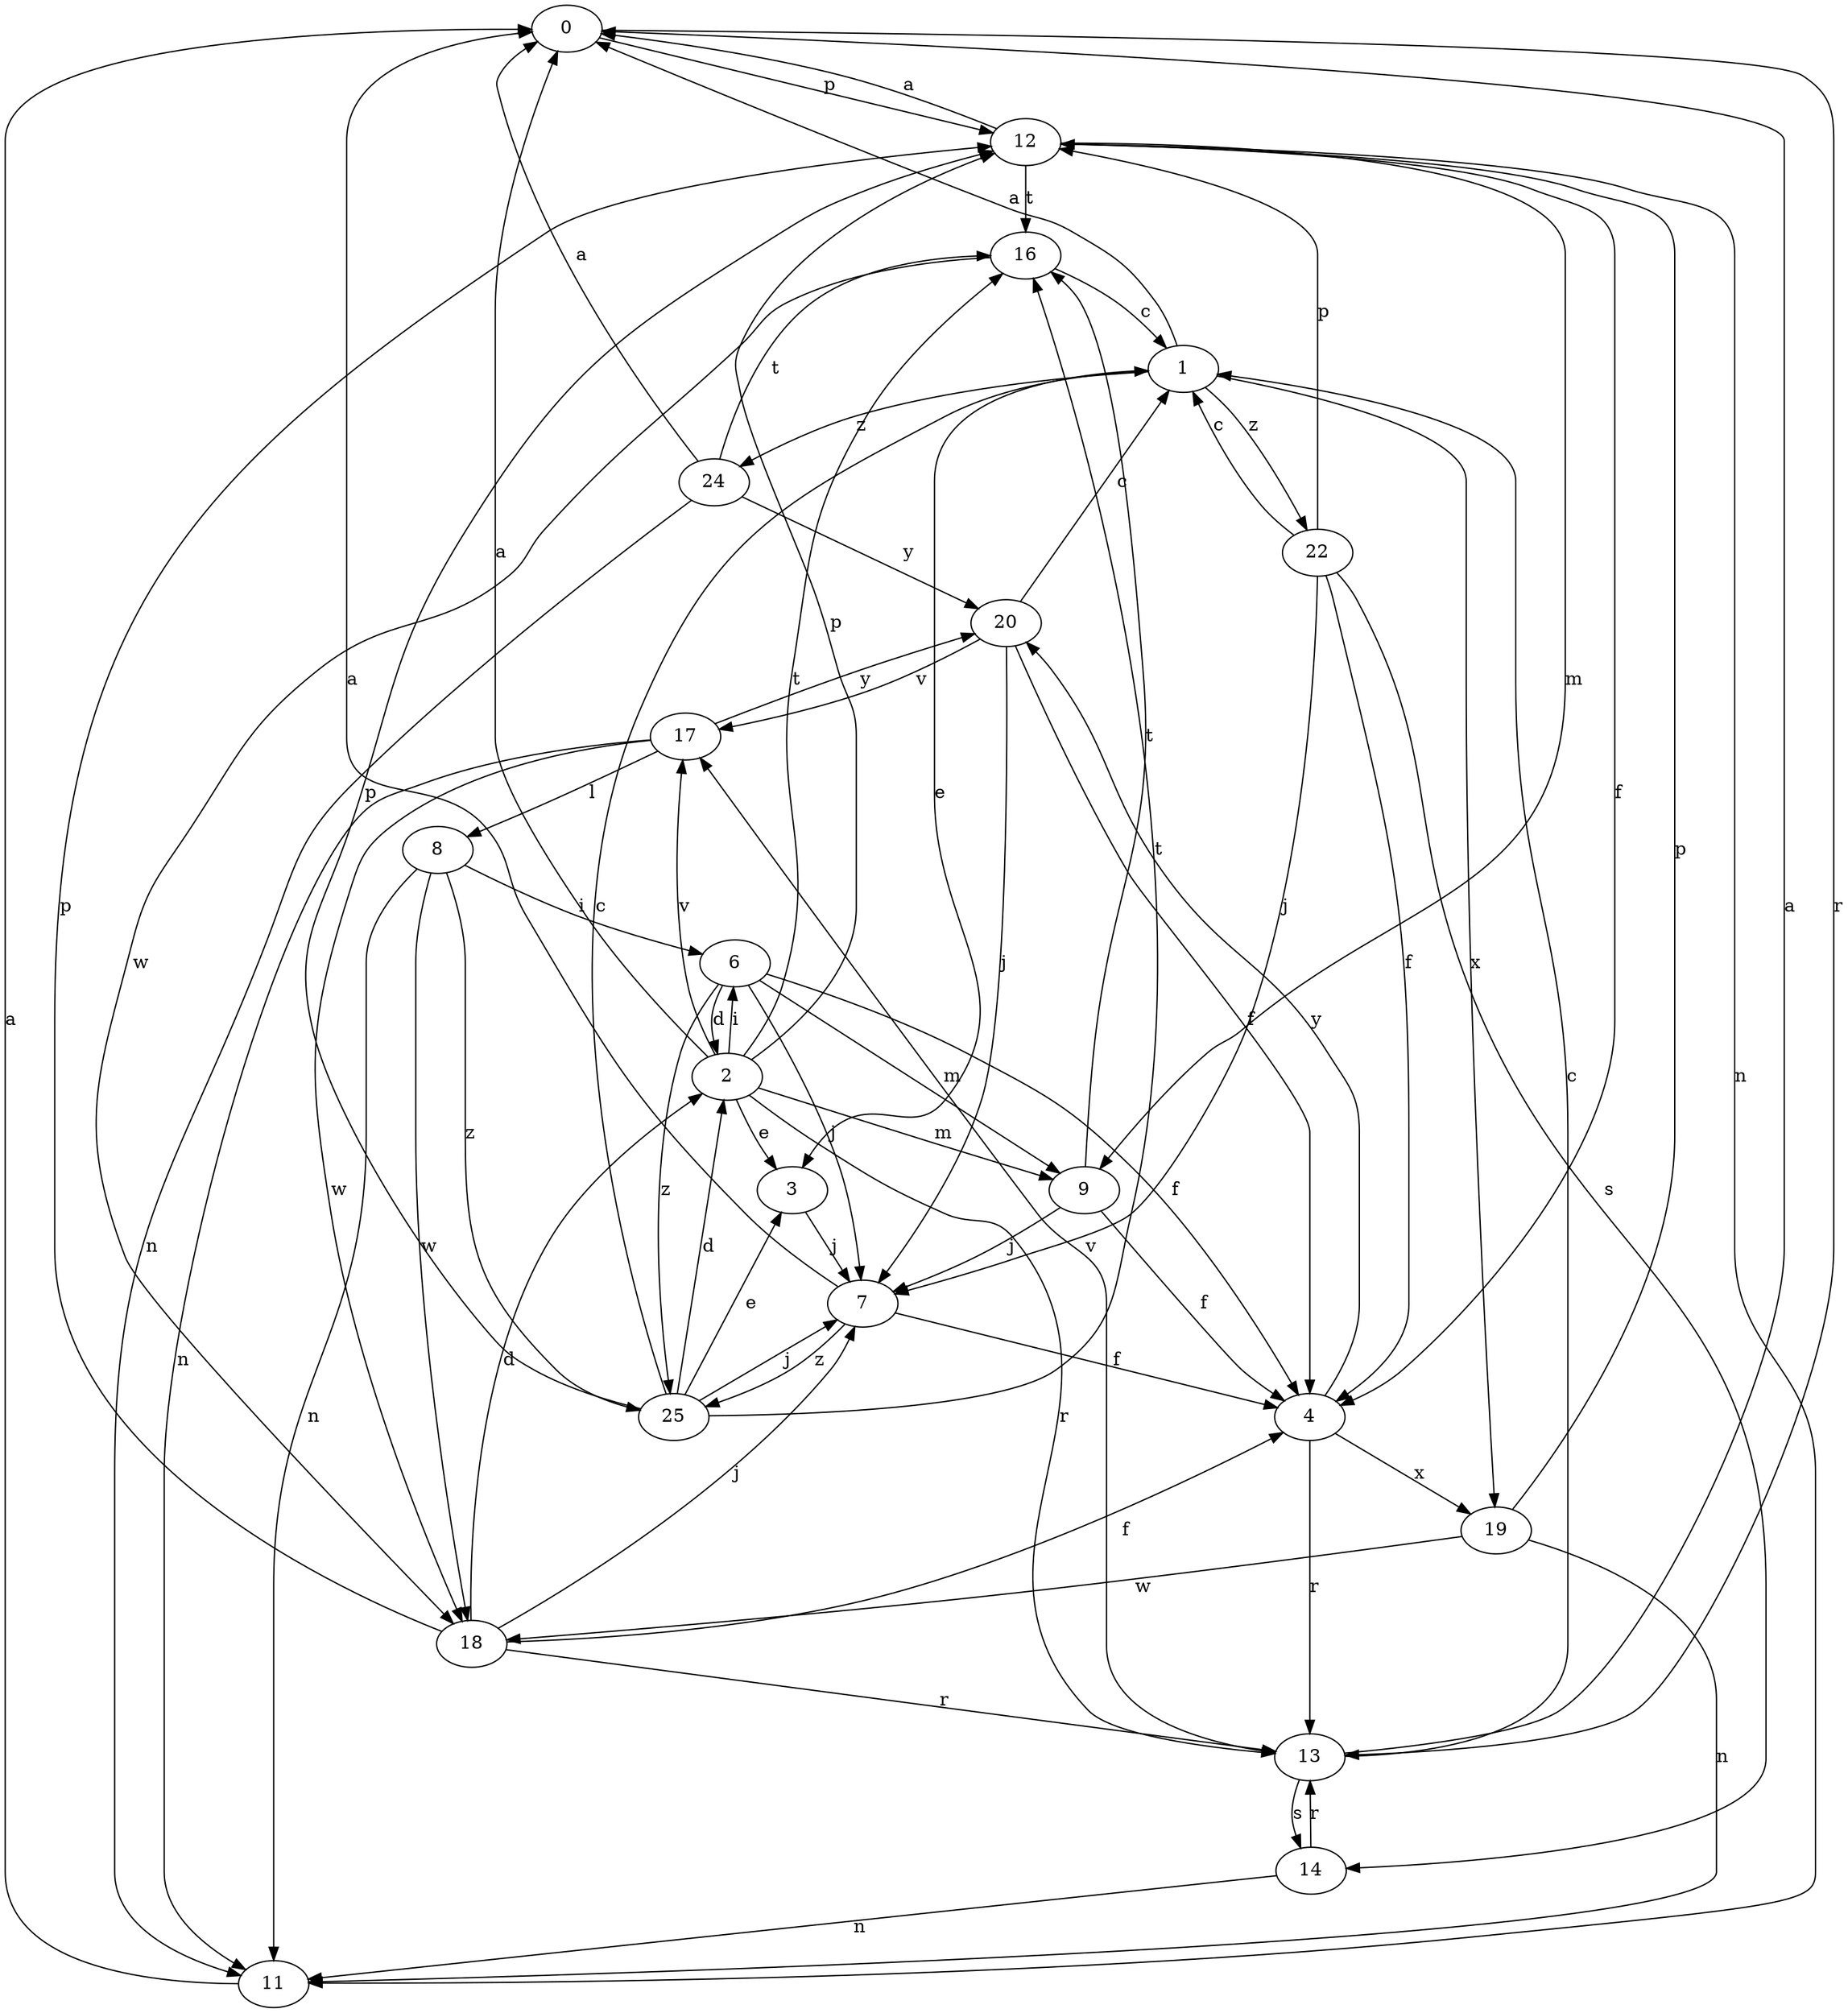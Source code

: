 strict digraph  {
0;
1;
2;
3;
4;
6;
7;
8;
9;
11;
12;
13;
14;
16;
17;
18;
19;
20;
22;
24;
25;
0 -> 12  [label=p];
0 -> 13  [label=r];
1 -> 0  [label=a];
1 -> 3  [label=e];
1 -> 19  [label=x];
1 -> 22  [label=z];
1 -> 24  [label=z];
2 -> 0  [label=a];
2 -> 3  [label=e];
2 -> 6  [label=i];
2 -> 9  [label=m];
2 -> 12  [label=p];
2 -> 13  [label=r];
2 -> 16  [label=t];
2 -> 17  [label=v];
3 -> 7  [label=j];
4 -> 13  [label=r];
4 -> 19  [label=x];
4 -> 20  [label=y];
6 -> 2  [label=d];
6 -> 4  [label=f];
6 -> 7  [label=j];
6 -> 9  [label=m];
6 -> 25  [label=z];
7 -> 0  [label=a];
7 -> 4  [label=f];
7 -> 25  [label=z];
8 -> 6  [label=i];
8 -> 11  [label=n];
8 -> 18  [label=w];
8 -> 25  [label=z];
9 -> 4  [label=f];
9 -> 7  [label=j];
9 -> 16  [label=t];
11 -> 0  [label=a];
12 -> 0  [label=a];
12 -> 4  [label=f];
12 -> 9  [label=m];
12 -> 11  [label=n];
12 -> 16  [label=t];
13 -> 0  [label=a];
13 -> 1  [label=c];
13 -> 14  [label=s];
13 -> 17  [label=v];
14 -> 11  [label=n];
14 -> 13  [label=r];
16 -> 1  [label=c];
16 -> 18  [label=w];
17 -> 8  [label=l];
17 -> 11  [label=n];
17 -> 18  [label=w];
17 -> 20  [label=y];
18 -> 2  [label=d];
18 -> 4  [label=f];
18 -> 7  [label=j];
18 -> 12  [label=p];
18 -> 13  [label=r];
19 -> 11  [label=n];
19 -> 12  [label=p];
19 -> 18  [label=w];
20 -> 1  [label=c];
20 -> 4  [label=f];
20 -> 7  [label=j];
20 -> 17  [label=v];
22 -> 1  [label=c];
22 -> 4  [label=f];
22 -> 7  [label=j];
22 -> 12  [label=p];
22 -> 14  [label=s];
24 -> 0  [label=a];
24 -> 11  [label=n];
24 -> 16  [label=t];
24 -> 20  [label=y];
25 -> 1  [label=c];
25 -> 2  [label=d];
25 -> 3  [label=e];
25 -> 7  [label=j];
25 -> 12  [label=p];
25 -> 16  [label=t];
}
